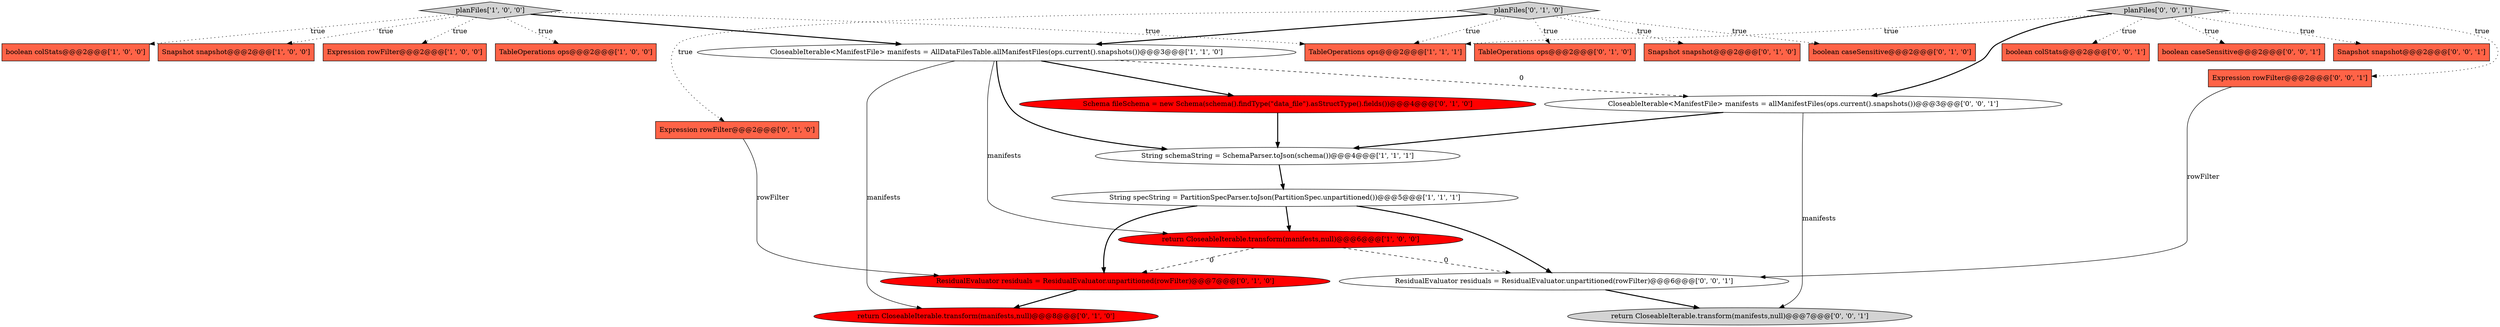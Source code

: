 digraph {
19 [style = filled, label = "Expression rowFilter@@@2@@@['0', '0', '1']", fillcolor = tomato, shape = box image = "AAA0AAABBB3BBB"];
2 [style = filled, label = "String specString = PartitionSpecParser.toJson(PartitionSpec.unpartitioned())@@@5@@@['1', '1', '1']", fillcolor = white, shape = ellipse image = "AAA0AAABBB1BBB"];
24 [style = filled, label = "ResidualEvaluator residuals = ResidualEvaluator.unpartitioned(rowFilter)@@@6@@@['0', '0', '1']", fillcolor = white, shape = ellipse image = "AAA0AAABBB3BBB"];
5 [style = filled, label = "boolean colStats@@@2@@@['1', '0', '0']", fillcolor = tomato, shape = box image = "AAA0AAABBB1BBB"];
0 [style = filled, label = "Snapshot snapshot@@@2@@@['1', '0', '0']", fillcolor = tomato, shape = box image = "AAA0AAABBB1BBB"];
17 [style = filled, label = "Schema fileSchema = new Schema(schema().findType(\"data_file\").asStructType().fields())@@@4@@@['0', '1', '0']", fillcolor = red, shape = ellipse image = "AAA1AAABBB2BBB"];
3 [style = filled, label = "planFiles['1', '0', '0']", fillcolor = lightgray, shape = diamond image = "AAA0AAABBB1BBB"];
18 [style = filled, label = "boolean colStats@@@2@@@['0', '0', '1']", fillcolor = tomato, shape = box image = "AAA0AAABBB3BBB"];
15 [style = filled, label = "planFiles['0', '1', '0']", fillcolor = lightgray, shape = diamond image = "AAA0AAABBB2BBB"];
21 [style = filled, label = "boolean caseSensitive@@@2@@@['0', '0', '1']", fillcolor = tomato, shape = box image = "AAA0AAABBB3BBB"];
16 [style = filled, label = "Expression rowFilter@@@2@@@['0', '1', '0']", fillcolor = tomato, shape = box image = "AAA0AAABBB2BBB"];
9 [style = filled, label = "CloseableIterable<ManifestFile> manifests = AllDataFilesTable.allManifestFiles(ops.current().snapshots())@@@3@@@['1', '1', '0']", fillcolor = white, shape = ellipse image = "AAA0AAABBB1BBB"];
6 [style = filled, label = "Expression rowFilter@@@2@@@['1', '0', '0']", fillcolor = tomato, shape = box image = "AAA0AAABBB1BBB"];
1 [style = filled, label = "TableOperations ops@@@2@@@['1', '0', '0']", fillcolor = tomato, shape = box image = "AAA0AAABBB1BBB"];
8 [style = filled, label = "TableOperations ops@@@2@@@['1', '1', '1']", fillcolor = tomato, shape = box image = "AAA0AAABBB1BBB"];
25 [style = filled, label = "return CloseableIterable.transform(manifests,null)@@@7@@@['0', '0', '1']", fillcolor = lightgray, shape = ellipse image = "AAA0AAABBB3BBB"];
10 [style = filled, label = "ResidualEvaluator residuals = ResidualEvaluator.unpartitioned(rowFilter)@@@7@@@['0', '1', '0']", fillcolor = red, shape = ellipse image = "AAA1AAABBB2BBB"];
7 [style = filled, label = "return CloseableIterable.transform(manifests,null)@@@6@@@['1', '0', '0']", fillcolor = red, shape = ellipse image = "AAA1AAABBB1BBB"];
13 [style = filled, label = "TableOperations ops@@@2@@@['0', '1', '0']", fillcolor = tomato, shape = box image = "AAA0AAABBB2BBB"];
22 [style = filled, label = "Snapshot snapshot@@@2@@@['0', '0', '1']", fillcolor = tomato, shape = box image = "AAA0AAABBB3BBB"];
23 [style = filled, label = "planFiles['0', '0', '1']", fillcolor = lightgray, shape = diamond image = "AAA0AAABBB3BBB"];
20 [style = filled, label = "CloseableIterable<ManifestFile> manifests = allManifestFiles(ops.current().snapshots())@@@3@@@['0', '0', '1']", fillcolor = white, shape = ellipse image = "AAA0AAABBB3BBB"];
14 [style = filled, label = "return CloseableIterable.transform(manifests,null)@@@8@@@['0', '1', '0']", fillcolor = red, shape = ellipse image = "AAA1AAABBB2BBB"];
4 [style = filled, label = "String schemaString = SchemaParser.toJson(schema())@@@4@@@['1', '1', '1']", fillcolor = white, shape = ellipse image = "AAA0AAABBB1BBB"];
11 [style = filled, label = "Snapshot snapshot@@@2@@@['0', '1', '0']", fillcolor = tomato, shape = box image = "AAA0AAABBB2BBB"];
12 [style = filled, label = "boolean caseSensitive@@@2@@@['0', '1', '0']", fillcolor = tomato, shape = box image = "AAA0AAABBB2BBB"];
9->20 [style = dashed, label="0"];
23->20 [style = bold, label=""];
9->14 [style = solid, label="manifests"];
23->8 [style = dotted, label="true"];
10->14 [style = bold, label=""];
23->22 [style = dotted, label="true"];
9->4 [style = bold, label=""];
23->21 [style = dotted, label="true"];
9->17 [style = bold, label=""];
4->2 [style = bold, label=""];
9->7 [style = solid, label="manifests"];
23->19 [style = dotted, label="true"];
3->6 [style = dotted, label="true"];
15->16 [style = dotted, label="true"];
2->10 [style = bold, label=""];
20->4 [style = bold, label=""];
15->13 [style = dotted, label="true"];
3->9 [style = bold, label=""];
3->5 [style = dotted, label="true"];
15->8 [style = dotted, label="true"];
23->18 [style = dotted, label="true"];
7->24 [style = dashed, label="0"];
15->9 [style = bold, label=""];
24->25 [style = bold, label=""];
3->0 [style = dotted, label="true"];
15->11 [style = dotted, label="true"];
16->10 [style = solid, label="rowFilter"];
15->12 [style = dotted, label="true"];
7->10 [style = dashed, label="0"];
19->24 [style = solid, label="rowFilter"];
2->7 [style = bold, label=""];
2->24 [style = bold, label=""];
3->8 [style = dotted, label="true"];
3->1 [style = dotted, label="true"];
17->4 [style = bold, label=""];
20->25 [style = solid, label="manifests"];
}
